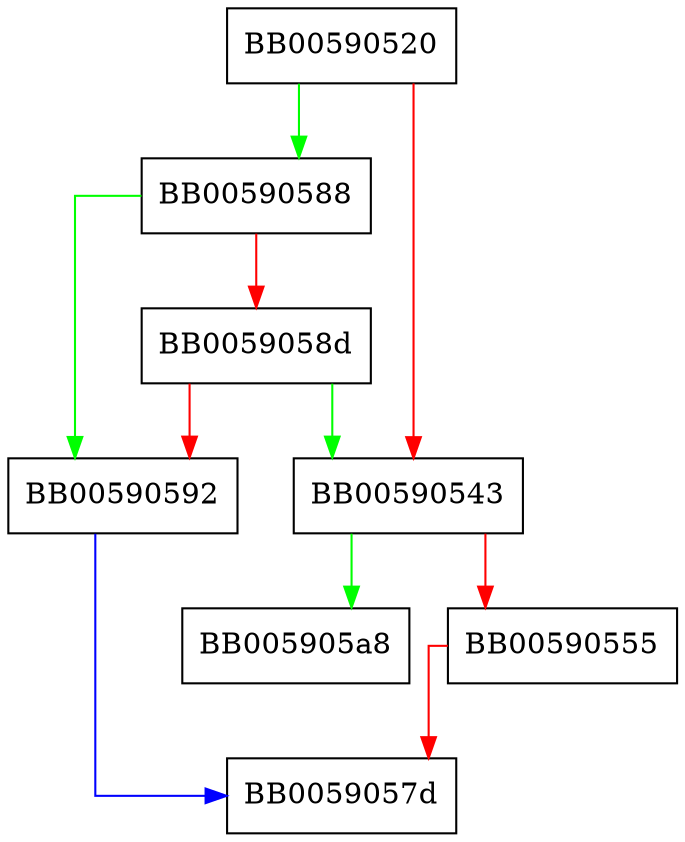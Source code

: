 digraph ossl_ecdsa_sign {
  node [shape="box"];
  graph [splines=ortho];
  BB00590520 -> BB00590588 [color="green"];
  BB00590520 -> BB00590543 [color="red"];
  BB00590543 -> BB005905a8 [color="green"];
  BB00590543 -> BB00590555 [color="red"];
  BB00590555 -> BB0059057d [color="red"];
  BB00590588 -> BB00590592 [color="green"];
  BB00590588 -> BB0059058d [color="red"];
  BB0059058d -> BB00590543 [color="green"];
  BB0059058d -> BB00590592 [color="red"];
  BB00590592 -> BB0059057d [color="blue"];
}